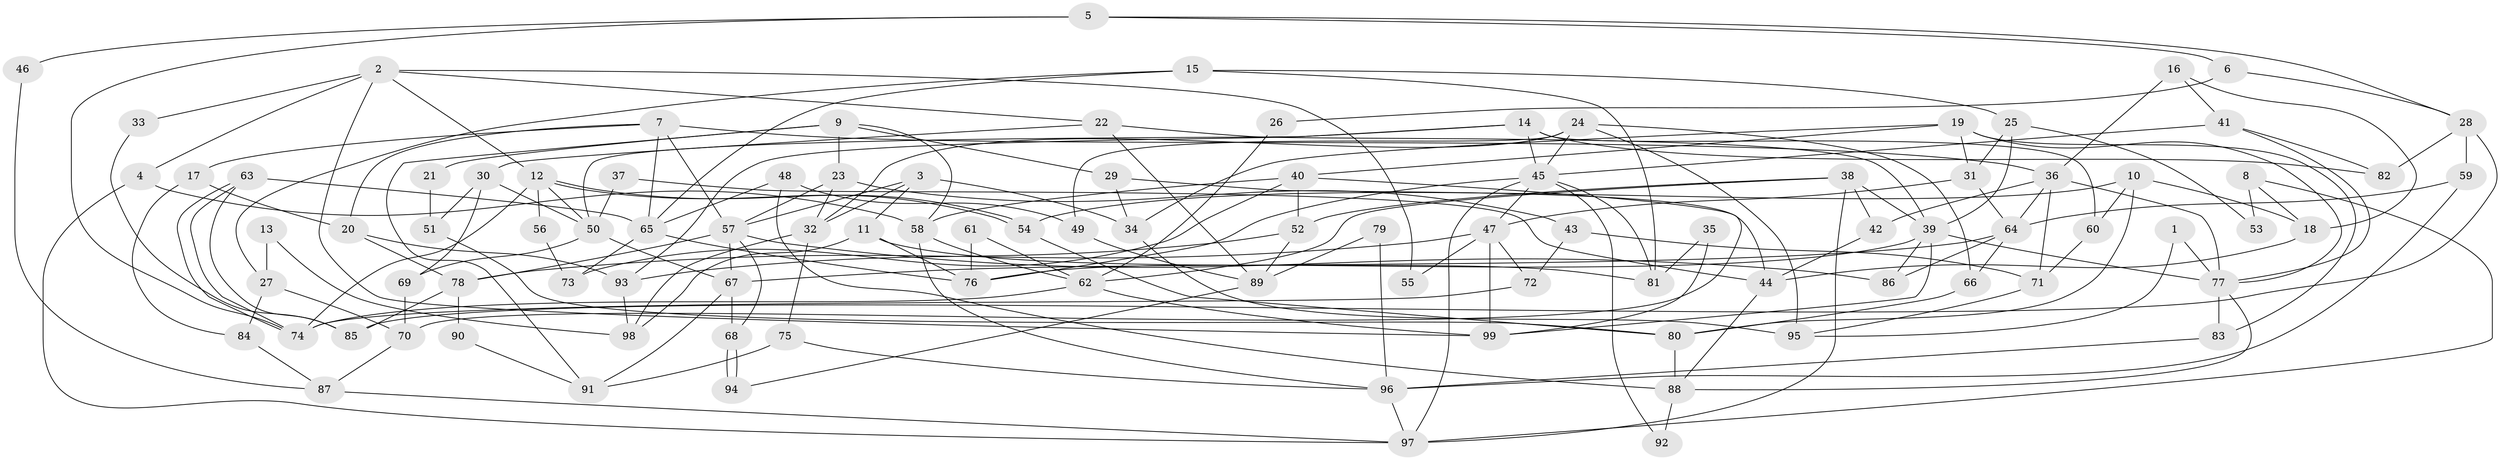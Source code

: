 // Generated by graph-tools (version 1.1) at 2025/26/03/09/25 03:26:18]
// undirected, 99 vertices, 198 edges
graph export_dot {
graph [start="1"]
  node [color=gray90,style=filled];
  1;
  2;
  3;
  4;
  5;
  6;
  7;
  8;
  9;
  10;
  11;
  12;
  13;
  14;
  15;
  16;
  17;
  18;
  19;
  20;
  21;
  22;
  23;
  24;
  25;
  26;
  27;
  28;
  29;
  30;
  31;
  32;
  33;
  34;
  35;
  36;
  37;
  38;
  39;
  40;
  41;
  42;
  43;
  44;
  45;
  46;
  47;
  48;
  49;
  50;
  51;
  52;
  53;
  54;
  55;
  56;
  57;
  58;
  59;
  60;
  61;
  62;
  63;
  64;
  65;
  66;
  67;
  68;
  69;
  70;
  71;
  72;
  73;
  74;
  75;
  76;
  77;
  78;
  79;
  80;
  81;
  82;
  83;
  84;
  85;
  86;
  87;
  88;
  89;
  90;
  91;
  92;
  93;
  94;
  95;
  96;
  97;
  98;
  99;
  1 -- 77;
  1 -- 95;
  2 -- 12;
  2 -- 4;
  2 -- 22;
  2 -- 33;
  2 -- 55;
  2 -- 99;
  3 -- 11;
  3 -- 57;
  3 -- 32;
  3 -- 34;
  4 -- 58;
  4 -- 97;
  5 -- 28;
  5 -- 74;
  5 -- 6;
  5 -- 46;
  6 -- 28;
  6 -- 26;
  7 -- 65;
  7 -- 36;
  7 -- 17;
  7 -- 20;
  7 -- 57;
  8 -- 97;
  8 -- 18;
  8 -- 53;
  9 -- 58;
  9 -- 29;
  9 -- 21;
  9 -- 23;
  9 -- 91;
  10 -- 80;
  10 -- 60;
  10 -- 18;
  10 -- 54;
  11 -- 81;
  11 -- 98;
  11 -- 76;
  12 -- 74;
  12 -- 54;
  12 -- 54;
  12 -- 50;
  12 -- 56;
  13 -- 98;
  13 -- 27;
  14 -- 45;
  14 -- 50;
  14 -- 60;
  14 -- 82;
  14 -- 93;
  15 -- 25;
  15 -- 27;
  15 -- 65;
  15 -- 81;
  16 -- 36;
  16 -- 18;
  16 -- 41;
  17 -- 20;
  17 -- 84;
  18 -- 44;
  19 -- 77;
  19 -- 31;
  19 -- 34;
  19 -- 40;
  19 -- 83;
  20 -- 78;
  20 -- 93;
  21 -- 51;
  22 -- 39;
  22 -- 30;
  22 -- 89;
  23 -- 57;
  23 -- 32;
  23 -- 43;
  24 -- 66;
  24 -- 32;
  24 -- 45;
  24 -- 49;
  24 -- 95;
  25 -- 31;
  25 -- 39;
  25 -- 53;
  26 -- 62;
  27 -- 84;
  27 -- 70;
  28 -- 82;
  28 -- 59;
  28 -- 85;
  29 -- 44;
  29 -- 34;
  30 -- 50;
  30 -- 51;
  30 -- 69;
  31 -- 64;
  31 -- 47;
  32 -- 75;
  32 -- 98;
  33 -- 85;
  34 -- 95;
  35 -- 99;
  35 -- 81;
  36 -- 64;
  36 -- 77;
  36 -- 42;
  36 -- 71;
  37 -- 44;
  37 -- 50;
  38 -- 97;
  38 -- 39;
  38 -- 42;
  38 -- 52;
  38 -- 62;
  39 -- 77;
  39 -- 99;
  39 -- 76;
  39 -- 86;
  40 -- 52;
  40 -- 58;
  40 -- 70;
  40 -- 73;
  41 -- 45;
  41 -- 77;
  41 -- 82;
  42 -- 44;
  43 -- 71;
  43 -- 72;
  44 -- 88;
  45 -- 76;
  45 -- 47;
  45 -- 81;
  45 -- 92;
  45 -- 97;
  46 -- 87;
  47 -- 99;
  47 -- 55;
  47 -- 72;
  47 -- 78;
  48 -- 65;
  48 -- 49;
  48 -- 88;
  49 -- 89;
  50 -- 67;
  50 -- 69;
  51 -- 80;
  52 -- 93;
  52 -- 89;
  54 -- 80;
  56 -- 73;
  57 -- 78;
  57 -- 67;
  57 -- 68;
  57 -- 86;
  58 -- 62;
  58 -- 96;
  59 -- 64;
  59 -- 96;
  60 -- 71;
  61 -- 62;
  61 -- 76;
  62 -- 74;
  62 -- 99;
  63 -- 65;
  63 -- 74;
  63 -- 74;
  63 -- 85;
  64 -- 67;
  64 -- 86;
  64 -- 66;
  65 -- 76;
  65 -- 73;
  66 -- 80;
  67 -- 68;
  67 -- 91;
  68 -- 94;
  68 -- 94;
  69 -- 70;
  70 -- 87;
  71 -- 95;
  72 -- 74;
  75 -- 91;
  75 -- 96;
  77 -- 83;
  77 -- 88;
  78 -- 85;
  78 -- 90;
  79 -- 96;
  79 -- 89;
  80 -- 88;
  83 -- 96;
  84 -- 87;
  87 -- 97;
  88 -- 92;
  89 -- 94;
  90 -- 91;
  93 -- 98;
  96 -- 97;
}
